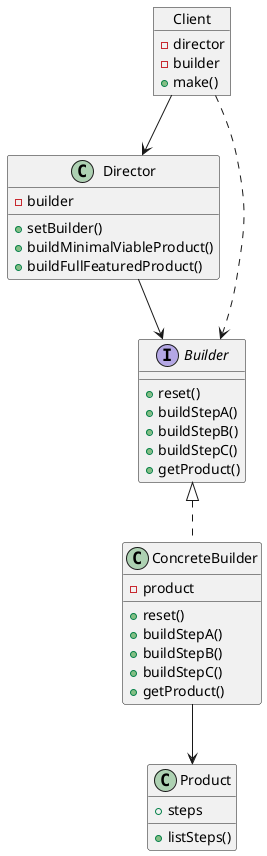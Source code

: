 @startuml Builder

object Client {
    -director
    -builder
    +make()
}

class Director {
    -builder
    +setBuilder()
    +buildMinimalViableProduct()
    +buildFullFeaturedProduct()
}

interface Builder {
    +reset()
    +buildStepA()
    +buildStepB()
    +buildStepC()
    +getProduct()
}

class Product {
    +steps
    +listSteps()
}

class ConcreteBuilder {
    -product
    +reset()
    +buildStepA()
    +buildStepB()
    +buildStepC()
    +getProduct()
}

Client --> Director
Client ..> Builder
Director --> Builder
Builder <|.. ConcreteBuilder
ConcreteBuilder --> Product
@enduml
